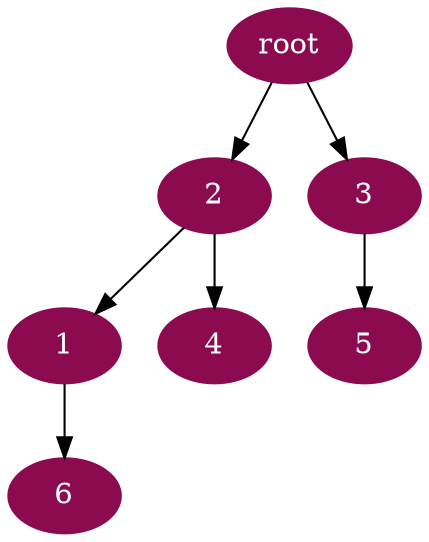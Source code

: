 digraph G {
node [color=deeppink4, style=filled, fontcolor=white];
2 -> 1;
"root" -> 2;
"root" -> 3;
2 -> 4;
3 -> 5;
1 -> 6;
}
